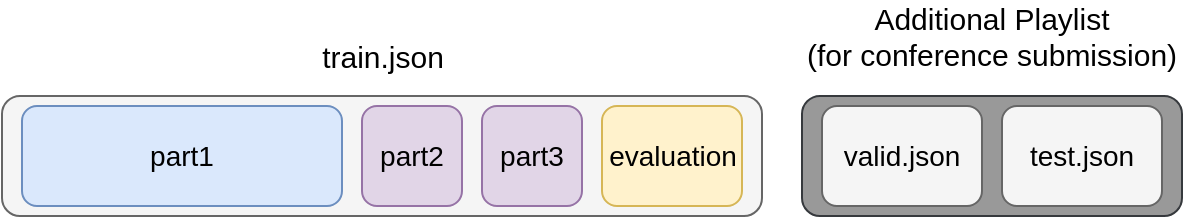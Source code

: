 <mxfile version="13.6.5" type="device"><diagram id="T48WbZ3HJDL5fOn_hKZP" name="Page-1"><mxGraphModel dx="786" dy="474" grid="1" gridSize="10" guides="1" tooltips="1" connect="1" arrows="1" fold="1" page="1" pageScale="1" pageWidth="827" pageHeight="1169" math="0" shadow="0"><root><mxCell id="0"/><mxCell id="1" parent="0"/><mxCell id="lBTEsNHBD_ir_EI--ip1-1" value="" style="rounded=1;whiteSpace=wrap;html=1;fontSize=14;fontStyle=0;fillColor=#f5f5f5;strokeColor=#666666;fontColor=#333333;" parent="1" vertex="1"><mxGeometry x="110" y="210" width="380" height="60" as="geometry"/></mxCell><mxCell id="lBTEsNHBD_ir_EI--ip1-2" value="" style="rounded=1;whiteSpace=wrap;html=1;strokeColor=#36393d;fontSize=14;fontStyle=0;fillColor=#999999;" parent="1" vertex="1"><mxGeometry x="510" y="210" width="190" height="60" as="geometry"/></mxCell><mxCell id="lBTEsNHBD_ir_EI--ip1-4" value="train.json" style="text;html=1;strokeColor=none;fillColor=none;align=center;verticalAlign=middle;whiteSpace=wrap;rounded=0;fontSize=15;fontStyle=0" parent="1" vertex="1"><mxGeometry x="227.5" y="180" width="145" height="20" as="geometry"/></mxCell><mxCell id="lBTEsNHBD_ir_EI--ip1-5" value="" style="rounded=1;whiteSpace=wrap;html=1;fontSize=14;fontStyle=0;fillColor=#fff2cc;strokeColor=#d6b656;" parent="1" vertex="1"><mxGeometry x="410" y="215" width="70" height="50" as="geometry"/></mxCell><mxCell id="lBTEsNHBD_ir_EI--ip1-6" value="" style="rounded=1;whiteSpace=wrap;html=1;fontSize=14;fontStyle=0;fillColor=#e1d5e7;strokeColor=#9673a6;" parent="1" vertex="1"><mxGeometry x="350" y="215" width="50" height="50" as="geometry"/></mxCell><mxCell id="lBTEsNHBD_ir_EI--ip1-7" value="" style="rounded=1;whiteSpace=wrap;html=1;fontSize=14;fontStyle=0;fillColor=#e1d5e7;strokeColor=#9673a6;" parent="1" vertex="1"><mxGeometry x="290" y="215" width="50" height="50" as="geometry"/></mxCell><mxCell id="lBTEsNHBD_ir_EI--ip1-8" value="" style="rounded=1;whiteSpace=wrap;html=1;fontSize=14;fontStyle=0;fillColor=#f5f5f5;strokeColor=#666666;fontColor=#333333;" parent="1" vertex="1"><mxGeometry x="610" y="215" width="80" height="50" as="geometry"/></mxCell><mxCell id="lBTEsNHBD_ir_EI--ip1-9" value="" style="rounded=1;whiteSpace=wrap;html=1;fontSize=14;fontStyle=0;fillColor=#f5f5f5;strokeColor=#666666;fontColor=#333333;" parent="1" vertex="1"><mxGeometry x="520" y="215" width="80" height="50" as="geometry"/></mxCell><mxCell id="lBTEsNHBD_ir_EI--ip1-10" value="valid.json" style="text;html=1;strokeColor=none;fillColor=none;align=center;verticalAlign=middle;whiteSpace=wrap;rounded=0;fontSize=14;fontStyle=0" parent="1" vertex="1"><mxGeometry x="540" y="230" width="40" height="20" as="geometry"/></mxCell><mxCell id="lBTEsNHBD_ir_EI--ip1-11" value="test.json" style="text;html=1;strokeColor=none;fillColor=none;align=center;verticalAlign=middle;whiteSpace=wrap;rounded=0;fontSize=14;fontStyle=0" parent="1" vertex="1"><mxGeometry x="630" y="230" width="40" height="20" as="geometry"/></mxCell><mxCell id="lBTEsNHBD_ir_EI--ip1-12" value="" style="rounded=1;whiteSpace=wrap;html=1;fontSize=14;fontStyle=0;fillColor=#dae8fc;strokeColor=#6c8ebf;" parent="1" vertex="1"><mxGeometry x="120" y="215" width="160" height="50" as="geometry"/></mxCell><mxCell id="lBTEsNHBD_ir_EI--ip1-25" value="evaluation" style="text;html=1;strokeColor=none;fillColor=none;align=center;verticalAlign=middle;whiteSpace=wrap;rounded=0;fontSize=14;fontStyle=0" parent="1" vertex="1"><mxGeometry x="417.5" y="230" width="55" height="20" as="geometry"/></mxCell><mxCell id="lBTEsNHBD_ir_EI--ip1-26" value="part1" style="text;html=1;strokeColor=none;fillColor=none;align=center;verticalAlign=middle;whiteSpace=wrap;rounded=0;fontSize=14;fontStyle=0" parent="1" vertex="1"><mxGeometry x="166.25" y="230" width="67.5" height="20" as="geometry"/></mxCell><mxCell id="lBTEsNHBD_ir_EI--ip1-27" value="part2" style="text;html=1;strokeColor=none;fillColor=none;align=center;verticalAlign=middle;whiteSpace=wrap;rounded=0;fontSize=14;fontStyle=0" parent="1" vertex="1"><mxGeometry x="296.25" y="230" width="37.5" height="20" as="geometry"/></mxCell><mxCell id="lBTEsNHBD_ir_EI--ip1-28" value="part3" style="text;html=1;strokeColor=none;fillColor=none;align=center;verticalAlign=middle;whiteSpace=wrap;rounded=0;fontSize=14;fontStyle=0" parent="1" vertex="1"><mxGeometry x="356.25" y="230" width="37.5" height="20" as="geometry"/></mxCell><mxCell id="lBTEsNHBD_ir_EI--ip1-29" value="Additional Playlist &lt;br style=&quot;font-size: 15px;&quot;&gt;(for conference submission)" style="text;html=1;strokeColor=none;fillColor=none;align=center;verticalAlign=middle;whiteSpace=wrap;rounded=0;fontSize=15;fontStyle=0" parent="1" vertex="1"><mxGeometry x="506.25" y="170" width="197.5" height="20" as="geometry"/></mxCell></root></mxGraphModel></diagram></mxfile>
